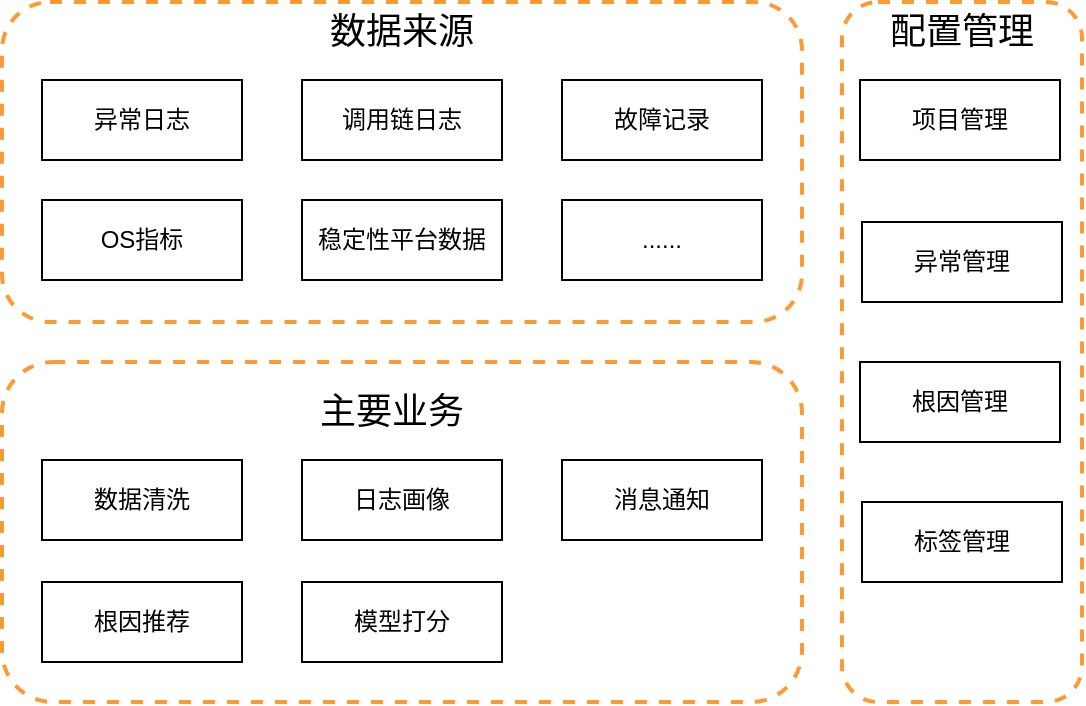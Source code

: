 <mxfile version="16.6.1" type="github">
  <diagram id="uxIiwGRYE8ldoXiBOYKt" name="Page-1">
    <mxGraphModel dx="926" dy="493" grid="1" gridSize="10" guides="1" tooltips="1" connect="1" arrows="1" fold="1" page="1" pageScale="1" pageWidth="1600" pageHeight="900" math="0" shadow="0">
      <root>
        <mxCell id="0" />
        <mxCell id="1" parent="0" />
        <mxCell id="RafLnntqBboa3OTIYfcQ-3" value="" style="rounded=1;whiteSpace=wrap;html=1;dashed=1;fillColor=none;strokeWidth=2;strokeColor=#FF9933;" vertex="1" parent="1">
          <mxGeometry x="280" y="160" width="400" height="160" as="geometry" />
        </mxCell>
        <mxCell id="RafLnntqBboa3OTIYfcQ-1" value="异常日志" style="rounded=0;whiteSpace=wrap;html=1;" vertex="1" parent="1">
          <mxGeometry x="300" y="199" width="100" height="40" as="geometry" />
        </mxCell>
        <mxCell id="RafLnntqBboa3OTIYfcQ-2" value="数据来源" style="text;html=1;strokeColor=none;fillColor=none;align=center;verticalAlign=middle;whiteSpace=wrap;rounded=0;fontSize=18;" vertex="1" parent="1">
          <mxGeometry x="425" y="160" width="110" height="30" as="geometry" />
        </mxCell>
        <mxCell id="RafLnntqBboa3OTIYfcQ-4" value="稳定性平台数据" style="rounded=0;whiteSpace=wrap;html=1;" vertex="1" parent="1">
          <mxGeometry x="430" y="259" width="100" height="40" as="geometry" />
        </mxCell>
        <mxCell id="RafLnntqBboa3OTIYfcQ-5" value="" style="rounded=1;whiteSpace=wrap;html=1;dashed=1;fillColor=none;strokeWidth=2;strokeColor=#FF9933;" vertex="1" parent="1">
          <mxGeometry x="280" y="340" width="400" height="170" as="geometry" />
        </mxCell>
        <mxCell id="RafLnntqBboa3OTIYfcQ-6" value="OS指标" style="rounded=0;whiteSpace=wrap;html=1;" vertex="1" parent="1">
          <mxGeometry x="300" y="259" width="100" height="40" as="geometry" />
        </mxCell>
        <mxCell id="RafLnntqBboa3OTIYfcQ-7" value="日志画像" style="rounded=0;whiteSpace=wrap;html=1;" vertex="1" parent="1">
          <mxGeometry x="430" y="389" width="100" height="40" as="geometry" />
        </mxCell>
        <mxCell id="RafLnntqBboa3OTIYfcQ-9" value="主要业务" style="text;html=1;strokeColor=none;fillColor=none;align=center;verticalAlign=middle;whiteSpace=wrap;rounded=0;fontSize=18;" vertex="1" parent="1">
          <mxGeometry x="420" y="350" width="110" height="30" as="geometry" />
        </mxCell>
        <mxCell id="RafLnntqBboa3OTIYfcQ-11" value="" style="rounded=1;whiteSpace=wrap;html=1;dashed=1;strokeWidth=2;strokeColor=#FF9933;fillColor=none;" vertex="1" parent="1">
          <mxGeometry x="700" y="160" width="120" height="350" as="geometry" />
        </mxCell>
        <mxCell id="RafLnntqBboa3OTIYfcQ-12" value="配置管理" style="text;html=1;strokeColor=none;fillColor=none;align=center;verticalAlign=middle;whiteSpace=wrap;rounded=0;fontSize=18;" vertex="1" parent="1">
          <mxGeometry x="705" y="160" width="110" height="30" as="geometry" />
        </mxCell>
        <mxCell id="RafLnntqBboa3OTIYfcQ-13" value="调用链日志" style="rounded=0;whiteSpace=wrap;html=1;" vertex="1" parent="1">
          <mxGeometry x="430" y="199" width="100" height="40" as="geometry" />
        </mxCell>
        <mxCell id="RafLnntqBboa3OTIYfcQ-14" value="故障记录" style="rounded=0;whiteSpace=wrap;html=1;" vertex="1" parent="1">
          <mxGeometry x="560" y="199" width="100" height="40" as="geometry" />
        </mxCell>
        <mxCell id="RafLnntqBboa3OTIYfcQ-15" value="......" style="rounded=0;whiteSpace=wrap;html=1;" vertex="1" parent="1">
          <mxGeometry x="560" y="259" width="100" height="40" as="geometry" />
        </mxCell>
        <mxCell id="RafLnntqBboa3OTIYfcQ-16" value="根因推荐" style="rounded=0;whiteSpace=wrap;html=1;" vertex="1" parent="1">
          <mxGeometry x="300" y="450" width="100" height="40" as="geometry" />
        </mxCell>
        <mxCell id="RafLnntqBboa3OTIYfcQ-17" value="数据清洗" style="rounded=0;whiteSpace=wrap;html=1;" vertex="1" parent="1">
          <mxGeometry x="300" y="389" width="100" height="40" as="geometry" />
        </mxCell>
        <mxCell id="RafLnntqBboa3OTIYfcQ-18" value="异常管理" style="rounded=0;whiteSpace=wrap;html=1;" vertex="1" parent="1">
          <mxGeometry x="710" y="270" width="100" height="40" as="geometry" />
        </mxCell>
        <mxCell id="RafLnntqBboa3OTIYfcQ-19" value="项目管理" style="rounded=0;whiteSpace=wrap;html=1;" vertex="1" parent="1">
          <mxGeometry x="709" y="199" width="100" height="40" as="geometry" />
        </mxCell>
        <mxCell id="RafLnntqBboa3OTIYfcQ-20" value="根因管理" style="rounded=0;whiteSpace=wrap;html=1;" vertex="1" parent="1">
          <mxGeometry x="709" y="340" width="100" height="40" as="geometry" />
        </mxCell>
        <mxCell id="RafLnntqBboa3OTIYfcQ-21" value="模型打分" style="rounded=0;whiteSpace=wrap;html=1;" vertex="1" parent="1">
          <mxGeometry x="430" y="450" width="100" height="40" as="geometry" />
        </mxCell>
        <mxCell id="RafLnntqBboa3OTIYfcQ-24" value="消息通知" style="rounded=0;whiteSpace=wrap;html=1;" vertex="1" parent="1">
          <mxGeometry x="560" y="389" width="100" height="40" as="geometry" />
        </mxCell>
        <mxCell id="RafLnntqBboa3OTIYfcQ-25" value="标签管理" style="rounded=0;whiteSpace=wrap;html=1;" vertex="1" parent="1">
          <mxGeometry x="710" y="410" width="100" height="40" as="geometry" />
        </mxCell>
      </root>
    </mxGraphModel>
  </diagram>
</mxfile>
